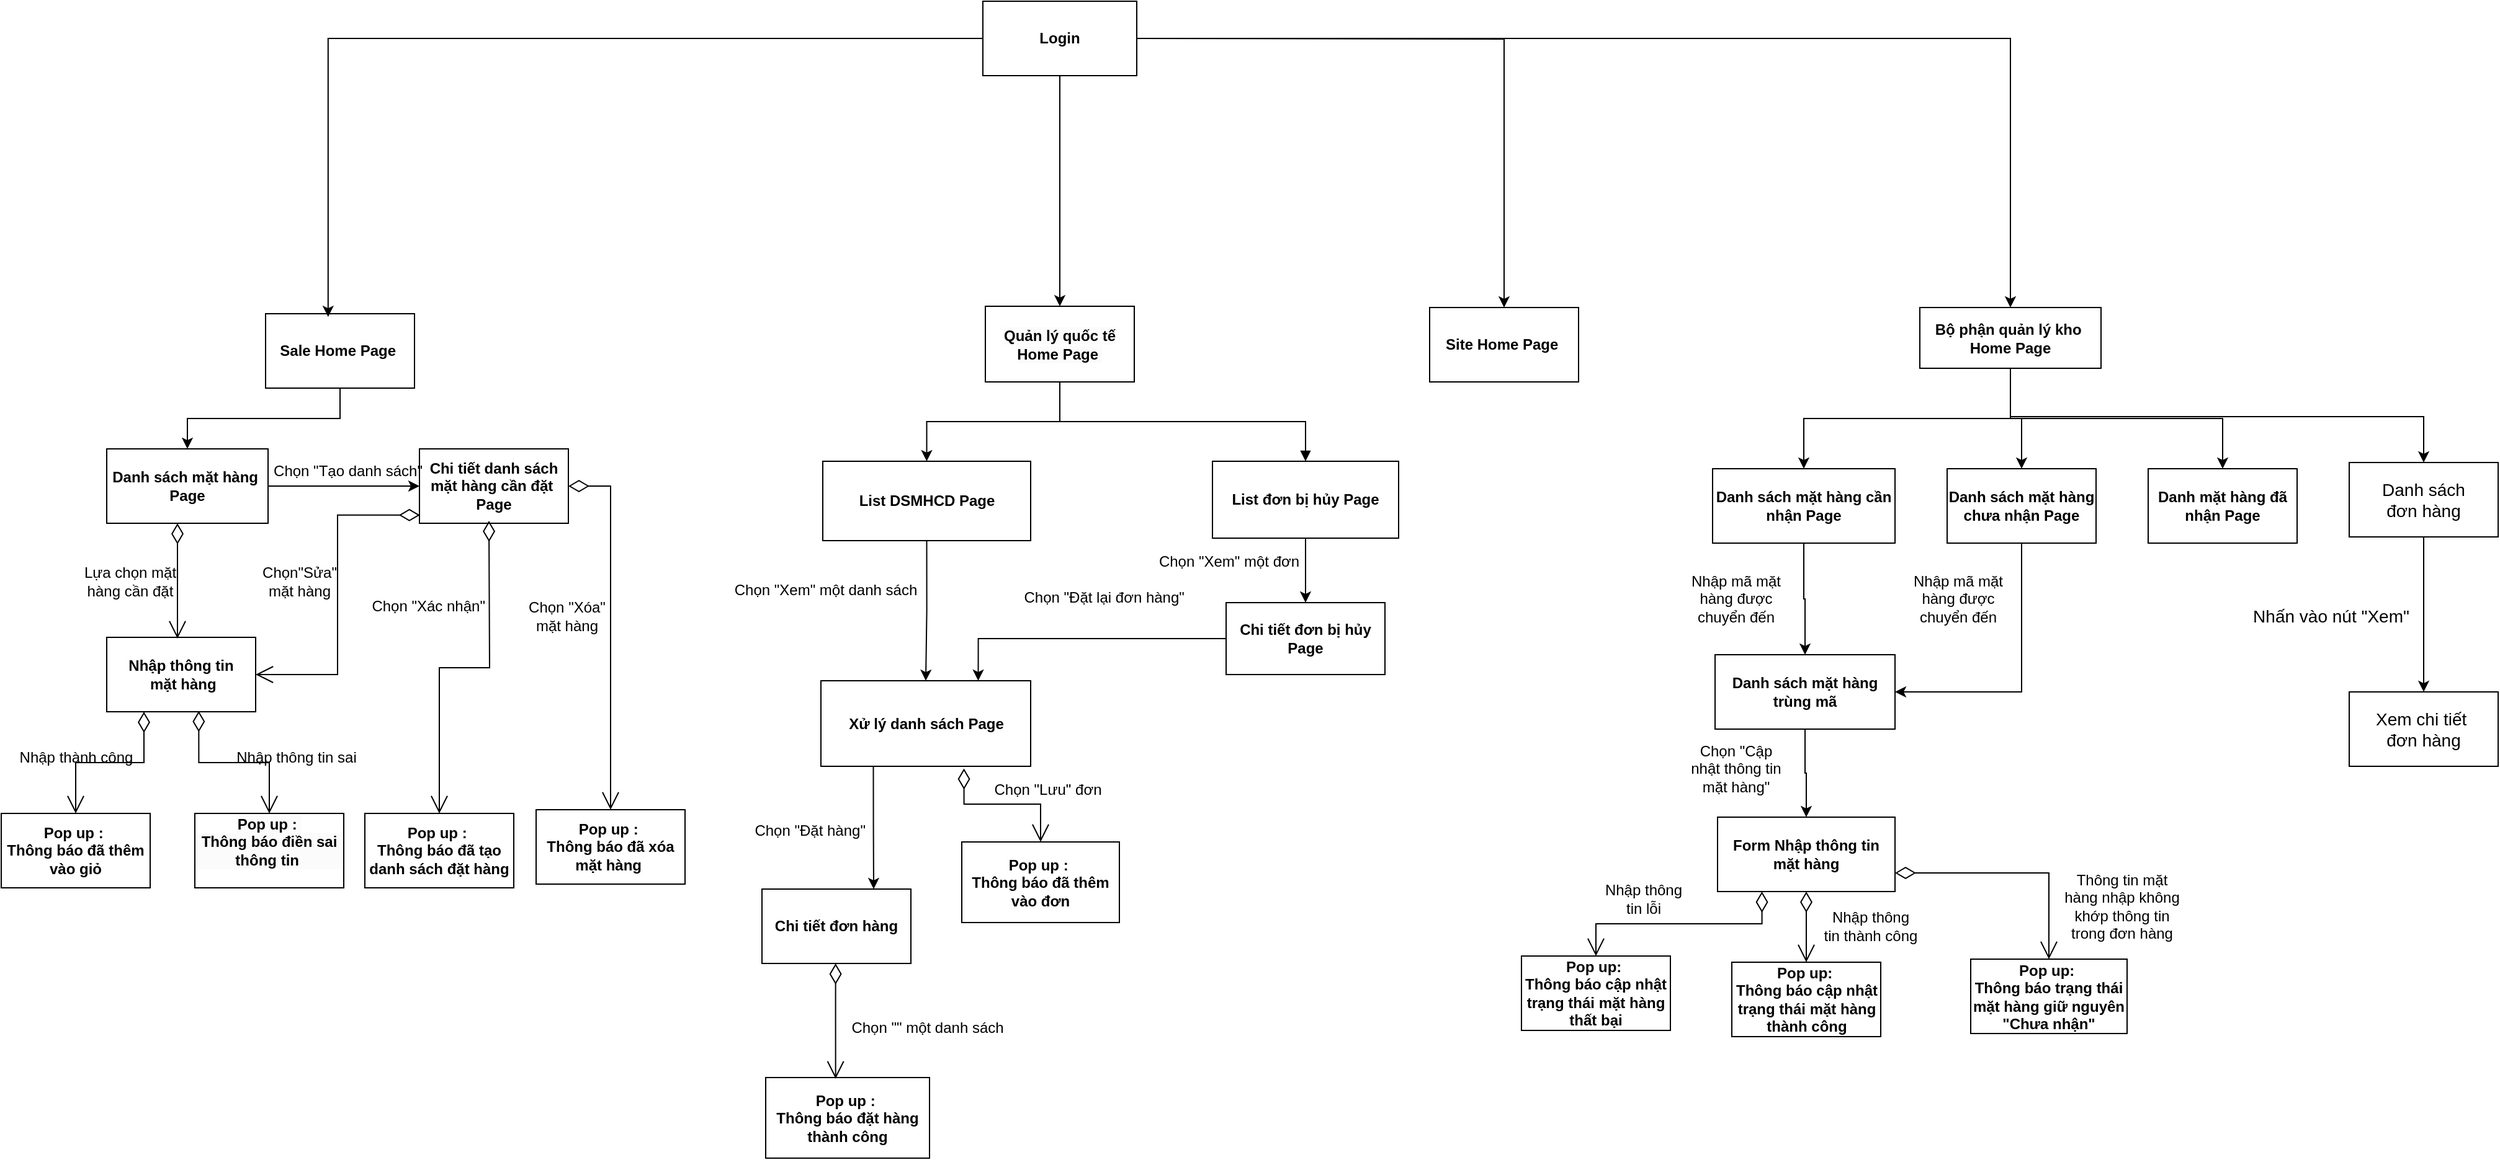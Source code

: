 <mxfile version="24.4.4" type="github">
  <diagram name="Page-1" id="52a04d89-c75d-2922-d76d-85b35f80e030">
    <mxGraphModel dx="1050" dy="1734" grid="0" gridSize="10" guides="1" tooltips="1" connect="1" arrows="1" fold="1" page="1" pageScale="1" pageWidth="1654" pageHeight="1169" background="none" math="0" shadow="0">
      <root>
        <mxCell id="0" />
        <mxCell id="1" parent="0" />
        <mxCell id="6lL3Y8PbW4Xo40wKe9JE-7" style="edgeStyle=orthogonalEdgeStyle;rounded=0;orthogonalLoop=1;jettySize=auto;html=1;" parent="1" source="EsKlLs60dFWZXzVdOSOn-10" target="EsKlLs60dFWZXzVdOSOn-14" edge="1">
          <mxGeometry relative="1" as="geometry" />
        </mxCell>
        <mxCell id="ZVAVOgew7G1M3VcpClp4-3" style="edgeStyle=orthogonalEdgeStyle;rounded=0;orthogonalLoop=1;jettySize=auto;html=1;entryX=0.5;entryY=0;entryDx=0;entryDy=0;" parent="1" source="EsKlLs60dFWZXzVdOSOn-10" target="EsKlLs60dFWZXzVdOSOn-16" edge="1">
          <mxGeometry relative="1" as="geometry">
            <Array as="points">
              <mxPoint x="1619" y="-76" />
            </Array>
          </mxGeometry>
        </mxCell>
        <mxCell id="EsKlLs60dFWZXzVdOSOn-10" value="&lt;b&gt;Login&lt;/b&gt;" style="rounded=0;whiteSpace=wrap;html=1;" parent="1" vertex="1">
          <mxGeometry x="791" y="-106" width="124" height="60" as="geometry" />
        </mxCell>
        <mxCell id="IvkqXY0jGmw6ENPNXuID-27" style="edgeStyle=orthogonalEdgeStyle;rounded=0;orthogonalLoop=1;jettySize=auto;html=1;exitX=0.5;exitY=1;exitDx=0;exitDy=0;" parent="1" source="EsKlLs60dFWZXzVdOSOn-12" target="EsKlLs60dFWZXzVdOSOn-18" edge="1">
          <mxGeometry relative="1" as="geometry" />
        </mxCell>
        <mxCell id="EsKlLs60dFWZXzVdOSOn-12" value="&lt;b&gt;Sale Home Page&amp;nbsp;&lt;/b&gt;" style="rounded=0;whiteSpace=wrap;html=1;" parent="1" vertex="1">
          <mxGeometry x="213" y="146" width="120" height="60" as="geometry" />
        </mxCell>
        <mxCell id="EsKlLs60dFWZXzVdOSOn-13" value="&lt;b&gt;&lt;br&gt;Site Home Page&amp;nbsp;&lt;/b&gt;&lt;div&gt;&lt;br&gt;&lt;/div&gt;" style="rounded=0;whiteSpace=wrap;html=1;" parent="1" vertex="1">
          <mxGeometry x="1151" y="141" width="120" height="60" as="geometry" />
        </mxCell>
        <mxCell id="6lL3Y8PbW4Xo40wKe9JE-6" style="edgeStyle=orthogonalEdgeStyle;rounded=0;orthogonalLoop=1;jettySize=auto;html=1;" parent="1" source="EsKlLs60dFWZXzVdOSOn-14" target="qVo2DtCFdnWFQjltLhzl-6" edge="1">
          <mxGeometry relative="1" as="geometry" />
        </mxCell>
        <mxCell id="EsKlLs60dFWZXzVdOSOn-14" value="&lt;b&gt;&lt;br&gt;&lt;span style=&quot;color: rgb(0, 0, 0); font-family: Helvetica; font-size: 12px; font-style: normal; font-variant-ligatures: normal; font-variant-caps: normal; letter-spacing: normal; orphans: 2; text-align: center; text-indent: 0px; text-transform: none; widows: 2; word-spacing: 0px; -webkit-text-stroke-width: 0px; white-space: normal; background-color: rgb(251, 251, 251); text-decoration-thickness: initial; text-decoration-style: initial; text-decoration-color: initial; float: none; display: inline !important;&quot;&gt;Quản lý quốc tế Home Page&amp;nbsp;&lt;/span&gt;&lt;/b&gt;&lt;div&gt;&lt;br&gt;&lt;/div&gt;" style="rounded=0;whiteSpace=wrap;html=1;" parent="1" vertex="1">
          <mxGeometry x="793" y="140" width="120" height="61" as="geometry" />
        </mxCell>
        <mxCell id="jbLtVcOsK_2qRS4H-PiG-4" style="edgeStyle=orthogonalEdgeStyle;rounded=0;orthogonalLoop=1;jettySize=auto;html=1;exitX=0.5;exitY=1;exitDx=0;exitDy=0;entryX=0.5;entryY=0;entryDx=0;entryDy=0;" parent="1" source="EsKlLs60dFWZXzVdOSOn-16" target="EsKlLs60dFWZXzVdOSOn-38" edge="1">
          <mxGeometry relative="1" as="geometry" />
        </mxCell>
        <mxCell id="jbLtVcOsK_2qRS4H-PiG-7" style="edgeStyle=orthogonalEdgeStyle;rounded=0;orthogonalLoop=1;jettySize=auto;html=1;exitX=0.5;exitY=1;exitDx=0;exitDy=0;entryX=0.5;entryY=0;entryDx=0;entryDy=0;" parent="1" source="EsKlLs60dFWZXzVdOSOn-16" target="EsKlLs60dFWZXzVdOSOn-39" edge="1">
          <mxGeometry relative="1" as="geometry" />
        </mxCell>
        <mxCell id="jbLtVcOsK_2qRS4H-PiG-8" style="edgeStyle=orthogonalEdgeStyle;rounded=0;orthogonalLoop=1;jettySize=auto;html=1;exitX=0.5;exitY=1;exitDx=0;exitDy=0;" parent="1" source="EsKlLs60dFWZXzVdOSOn-16" target="EsKlLs60dFWZXzVdOSOn-40" edge="1">
          <mxGeometry relative="1" as="geometry" />
        </mxCell>
        <mxCell id="ZVAVOgew7G1M3VcpClp4-13" style="edgeStyle=orthogonalEdgeStyle;rounded=0;orthogonalLoop=1;jettySize=auto;html=1;entryX=0.5;entryY=0;entryDx=0;entryDy=0;" parent="1" source="EsKlLs60dFWZXzVdOSOn-16" target="YizMEMNq-1YltZXNzZyN-6" edge="1">
          <mxGeometry relative="1" as="geometry">
            <Array as="points">
              <mxPoint x="1619" y="229" />
              <mxPoint x="1952" y="229" />
            </Array>
          </mxGeometry>
        </mxCell>
        <mxCell id="EsKlLs60dFWZXzVdOSOn-16" value="&lt;b&gt;Bộ phận quản lý kho&amp;nbsp;&lt;/b&gt;&lt;div&gt;&lt;b&gt;Home Page&lt;/b&gt;&lt;/div&gt;" style="rounded=0;whiteSpace=wrap;html=1;" parent="1" vertex="1">
          <mxGeometry x="1546" y="141" width="146" height="49" as="geometry" />
        </mxCell>
        <mxCell id="IvkqXY0jGmw6ENPNXuID-17" style="edgeStyle=orthogonalEdgeStyle;rounded=0;orthogonalLoop=1;jettySize=auto;html=1;entryX=0;entryY=0.5;entryDx=0;entryDy=0;" parent="1" source="EsKlLs60dFWZXzVdOSOn-18" target="EsKlLs60dFWZXzVdOSOn-25" edge="1">
          <mxGeometry relative="1" as="geometry" />
        </mxCell>
        <mxCell id="EsKlLs60dFWZXzVdOSOn-18" value="&lt;b&gt;Danh sách mặt hàng&amp;nbsp;&lt;/b&gt;&lt;div&gt;&lt;b&gt;Page&lt;/b&gt;&lt;/div&gt;" style="rounded=0;whiteSpace=wrap;html=1;" parent="1" vertex="1">
          <mxGeometry x="85" y="255" width="130" height="60" as="geometry" />
        </mxCell>
        <mxCell id="EsKlLs60dFWZXzVdOSOn-20" value="&lt;b&gt;Nhập thông tin&lt;/b&gt;&lt;div&gt;&lt;b&gt;&amp;nbsp;mặt hàng&lt;/b&gt;&lt;/div&gt;" style="rounded=0;whiteSpace=wrap;html=1;" parent="1" vertex="1">
          <mxGeometry x="85" y="407" width="120" height="60" as="geometry" />
        </mxCell>
        <mxCell id="EsKlLs60dFWZXzVdOSOn-21" value="&lt;b&gt;Pop up :&amp;nbsp;&lt;/b&gt;&lt;div&gt;&lt;b&gt;Thông báo đã thêm vào giỏ&lt;/b&gt;&lt;/div&gt;" style="rounded=0;whiteSpace=wrap;html=1;" parent="1" vertex="1">
          <mxGeometry y="549" width="120" height="60" as="geometry" />
        </mxCell>
        <mxCell id="EsKlLs60dFWZXzVdOSOn-22" value="&#xa;&lt;b style=&quot;forced-color-adjust: none; color: rgb(0, 0, 0); font-family: Helvetica; font-size: 12px; font-style: normal; font-variant-ligatures: normal; font-variant-caps: normal; letter-spacing: normal; orphans: 2; text-align: center; text-indent: 0px; text-transform: none; widows: 2; word-spacing: 0px; -webkit-text-stroke-width: 0px; white-space: normal; background-color: rgb(251, 251, 251); text-decoration-thickness: initial; text-decoration-style: initial; text-decoration-color: initial;&quot;&gt;Pop up :&amp;nbsp;&lt;/b&gt;&lt;div style=&quot;forced-color-adjust: none; color: rgb(0, 0, 0); font-family: Helvetica; font-size: 12px; font-style: normal; font-variant-ligatures: normal; font-variant-caps: normal; font-weight: 400; letter-spacing: normal; orphans: 2; text-align: center; text-indent: 0px; text-transform: none; widows: 2; word-spacing: 0px; -webkit-text-stroke-width: 0px; white-space: normal; background-color: rgb(251, 251, 251); text-decoration-thickness: initial; text-decoration-style: initial; text-decoration-color: initial;&quot;&gt;&lt;b style=&quot;forced-color-adjust: none;&quot;&gt;Thông báo điền sai thông tin&amp;nbsp;&lt;/b&gt;&lt;/div&gt;&#xa;&#xa;" style="rounded=0;whiteSpace=wrap;html=1;" parent="1" vertex="1">
          <mxGeometry x="156" y="549" width="120" height="60" as="geometry" />
        </mxCell>
        <mxCell id="EsKlLs60dFWZXzVdOSOn-25" value="&lt;b&gt;Chi tiết danh sách mặt hàng cần đặt&amp;nbsp;&lt;/b&gt;&lt;div&gt;&lt;b&gt;Page&lt;/b&gt;&lt;/div&gt;" style="rounded=0;whiteSpace=wrap;html=1;" parent="1" vertex="1">
          <mxGeometry x="337" y="255" width="120" height="60" as="geometry" />
        </mxCell>
        <mxCell id="jbLtVcOsK_2qRS4H-PiG-10" style="edgeStyle=orthogonalEdgeStyle;rounded=0;orthogonalLoop=1;jettySize=auto;html=1;exitX=0.5;exitY=1;exitDx=0;exitDy=0;entryX=0.5;entryY=0;entryDx=0;entryDy=0;" parent="1" source="EsKlLs60dFWZXzVdOSOn-38" target="jbLtVcOsK_2qRS4H-PiG-9" edge="1">
          <mxGeometry relative="1" as="geometry" />
        </mxCell>
        <mxCell id="EsKlLs60dFWZXzVdOSOn-38" value="&lt;b&gt;Danh sách mặt hàng cần nhận Page&lt;/b&gt;" style="rounded=0;whiteSpace=wrap;html=1;" parent="1" vertex="1">
          <mxGeometry x="1379" y="271" width="147" height="60" as="geometry" />
        </mxCell>
        <mxCell id="jbLtVcOsK_2qRS4H-PiG-25" style="edgeStyle=orthogonalEdgeStyle;rounded=0;orthogonalLoop=1;jettySize=auto;html=1;exitX=0.5;exitY=1;exitDx=0;exitDy=0;entryX=1;entryY=0.5;entryDx=0;entryDy=0;" parent="1" source="EsKlLs60dFWZXzVdOSOn-39" target="jbLtVcOsK_2qRS4H-PiG-9" edge="1">
          <mxGeometry relative="1" as="geometry" />
        </mxCell>
        <mxCell id="EsKlLs60dFWZXzVdOSOn-39" value="&lt;b&gt;Danh sách mặt hàng chưa nhận Page&lt;/b&gt;" style="rounded=0;whiteSpace=wrap;html=1;" parent="1" vertex="1">
          <mxGeometry x="1568" y="271" width="120" height="60" as="geometry" />
        </mxCell>
        <mxCell id="EsKlLs60dFWZXzVdOSOn-40" value="&lt;b&gt;Danh mặt hàng đã nhận Page&lt;/b&gt;" style="rounded=0;whiteSpace=wrap;html=1;" parent="1" vertex="1">
          <mxGeometry x="1730" y="271" width="120" height="60" as="geometry" />
        </mxCell>
        <mxCell id="IvkqXY0jGmw6ENPNXuID-8" value="" style="endArrow=open;html=1;endSize=12;startArrow=diamondThin;startSize=14;startFill=0;edgeStyle=orthogonalEdgeStyle;align=left;verticalAlign=bottom;rounded=0;exitX=0.618;exitY=0.99;exitDx=0;exitDy=0;exitPerimeter=0;" parent="1" source="EsKlLs60dFWZXzVdOSOn-20" target="EsKlLs60dFWZXzVdOSOn-22" edge="1">
          <mxGeometry x="-1" y="282" relative="1" as="geometry">
            <mxPoint x="82" y="348" as="sourcePoint" />
            <mxPoint x="494" y="438" as="targetPoint" />
            <mxPoint x="-257" y="167" as="offset" />
          </mxGeometry>
        </mxCell>
        <mxCell id="IvkqXY0jGmw6ENPNXuID-16" value="" style="endArrow=open;html=1;endSize=12;startArrow=diamondThin;startSize=14;startFill=0;edgeStyle=orthogonalEdgeStyle;align=left;verticalAlign=bottom;rounded=0;exitX=0.25;exitY=1;exitDx=0;exitDy=0;" parent="1" source="EsKlLs60dFWZXzVdOSOn-20" target="EsKlLs60dFWZXzVdOSOn-21" edge="1">
          <mxGeometry x="-0.097" y="-138" relative="1" as="geometry">
            <mxPoint x="18" y="294" as="sourcePoint" />
            <mxPoint x="-22" y="355" as="targetPoint" />
            <mxPoint x="79" y="-125" as="offset" />
          </mxGeometry>
        </mxCell>
        <mxCell id="IvkqXY0jGmw6ENPNXuID-19" value="&lt;b&gt;Pop up :&amp;nbsp;&lt;/b&gt;&lt;div&gt;&lt;b&gt;Thông báo đã tạo danh sách đặt hàng&lt;/b&gt;&lt;/div&gt;" style="rounded=0;whiteSpace=wrap;html=1;" parent="1" vertex="1">
          <mxGeometry x="293" y="549" width="120" height="60" as="geometry" />
        </mxCell>
        <mxCell id="IvkqXY0jGmw6ENPNXuID-29" value="&lt;b&gt;Pop up :&amp;nbsp;&lt;/b&gt;&lt;div&gt;&lt;b&gt;Thông báo đã xóa mặt hàng&amp;nbsp;&lt;/b&gt;&lt;/div&gt;" style="rounded=0;whiteSpace=wrap;html=1;" parent="1" vertex="1">
          <mxGeometry x="431" y="546" width="120" height="60" as="geometry" />
        </mxCell>
        <UserObject label="Lựa chọn mặt hàng cần đặt" placeholders="1" name="Variable" id="IvkqXY0jGmw6ENPNXuID-39">
          <mxCell style="text;html=1;strokeColor=none;fillColor=none;align=center;verticalAlign=middle;whiteSpace=wrap;overflow=hidden;" parent="1" vertex="1">
            <mxGeometry x="62" y="335.5" width="84" height="53" as="geometry" />
          </mxCell>
        </UserObject>
        <UserObject label="Nhập thông tin sai" placeholders="1" name="Variable" id="IvkqXY0jGmw6ENPNXuID-40">
          <mxCell style="text;html=1;strokeColor=none;fillColor=none;align=center;verticalAlign=middle;whiteSpace=wrap;overflow=hidden;" parent="1" vertex="1">
            <mxGeometry x="185" y="487" width="106" height="34" as="geometry" />
          </mxCell>
        </UserObject>
        <UserObject label="Nhập thành công" placeholders="1" name="Variable" id="IvkqXY0jGmw6ENPNXuID-41">
          <mxCell style="text;html=1;strokeColor=none;fillColor=none;align=center;verticalAlign=middle;whiteSpace=wrap;overflow=hidden;" parent="1" vertex="1">
            <mxGeometry x="9.5" y="487" width="101" height="34" as="geometry" />
          </mxCell>
        </UserObject>
        <UserObject label="Chọn&quot;Sửa&quot; mặt hàng" placeholders="1" name="Variable" id="IvkqXY0jGmw6ENPNXuID-42">
          <mxCell style="text;html=1;strokeColor=none;fillColor=none;align=center;verticalAlign=middle;whiteSpace=wrap;overflow=hidden;" parent="1" vertex="1">
            <mxGeometry x="201" y="345" width="79" height="34" as="geometry" />
          </mxCell>
        </UserObject>
        <UserObject label="Chọn &quot;Xóa&quot; mặt hàng" placeholders="1" name="Variable" id="IvkqXY0jGmw6ENPNXuID-44">
          <mxCell style="text;html=1;strokeColor=none;fillColor=none;align=center;verticalAlign=middle;whiteSpace=wrap;overflow=hidden;" parent="1" vertex="1">
            <mxGeometry x="416" y="373" width="80" height="34" as="geometry" />
          </mxCell>
        </UserObject>
        <UserObject label="Chọn &quot;Xác nhận&quot;&amp;nbsp;" placeholders="1" name="Variable" id="IvkqXY0jGmw6ENPNXuID-43">
          <mxCell style="text;html=1;strokeColor=none;fillColor=none;align=center;verticalAlign=middle;whiteSpace=wrap;overflow=hidden;" parent="1" vertex="1">
            <mxGeometry x="297" y="365" width="98" height="34" as="geometry" />
          </mxCell>
        </UserObject>
        <mxCell id="IvkqXY0jGmw6ENPNXuID-49" value="" style="endArrow=open;html=1;endSize=12;startArrow=diamondThin;startSize=14;startFill=0;edgeStyle=orthogonalEdgeStyle;align=left;verticalAlign=bottom;rounded=0;entryX=0.5;entryY=0;entryDx=0;entryDy=0;exitX=1;exitY=0.5;exitDx=0;exitDy=0;" parent="1" source="EsKlLs60dFWZXzVdOSOn-25" target="IvkqXY0jGmw6ENPNXuID-29" edge="1">
          <mxGeometry x="-1" y="106" relative="1" as="geometry">
            <mxPoint x="583" y="336" as="sourcePoint" />
            <mxPoint x="743" y="336" as="targetPoint" />
            <mxPoint x="-50" y="13" as="offset" />
          </mxGeometry>
        </mxCell>
        <mxCell id="IvkqXY0jGmw6ENPNXuID-50" value="" style="endArrow=open;html=1;endSize=12;startArrow=diamondThin;startSize=14;startFill=0;edgeStyle=orthogonalEdgeStyle;align=left;verticalAlign=bottom;rounded=0;entryX=1;entryY=0.5;entryDx=0;entryDy=0;exitX=0.003;exitY=0.89;exitDx=0;exitDy=0;exitPerimeter=0;" parent="1" source="EsKlLs60dFWZXzVdOSOn-25" target="EsKlLs60dFWZXzVdOSOn-20" edge="1">
          <mxGeometry x="-1" y="218" relative="1" as="geometry">
            <mxPoint x="305" y="366" as="sourcePoint" />
            <mxPoint x="514" y="417" as="targetPoint" />
            <mxPoint x="-218" y="211" as="offset" />
          </mxGeometry>
        </mxCell>
        <mxCell id="qVo2DtCFdnWFQjltLhzl-59" style="edgeStyle=orthogonalEdgeStyle;rounded=0;orthogonalLoop=1;jettySize=auto;html=1;exitX=0.5;exitY=1;exitDx=0;exitDy=0;entryX=0.5;entryY=0;entryDx=0;entryDy=0;" parent="1" source="qVo2DtCFdnWFQjltLhzl-6" target="qVo2DtCFdnWFQjltLhzl-39" edge="1">
          <mxGeometry relative="1" as="geometry" />
        </mxCell>
        <mxCell id="qVo2DtCFdnWFQjltLhzl-6" value="&lt;b&gt;List DSMHCD&amp;nbsp;&lt;/b&gt;&lt;b style=&quot;background-color: initial;&quot;&gt;Page&lt;/b&gt;" style="rounded=0;whiteSpace=wrap;html=1;" parent="1" vertex="1">
          <mxGeometry x="662" y="265" width="167.5" height="64" as="geometry" />
        </mxCell>
        <mxCell id="86HylTId_1ZEmUur1ihp-1" value="Chọn &quot;Tạo danh sách&quot;" style="text;html=1;align=center;verticalAlign=middle;resizable=0;points=[];autosize=1;strokeColor=none;fillColor=none;" parent="1" vertex="1">
          <mxGeometry x="210" y="260" width="138" height="26" as="geometry" />
        </mxCell>
        <mxCell id="qVo2DtCFdnWFQjltLhzl-8" style="edgeStyle=orthogonalEdgeStyle;rounded=0;orthogonalLoop=1;jettySize=auto;html=1;exitX=0.5;exitY=1;exitDx=0;exitDy=0;" parent="1" source="EsKlLs60dFWZXzVdOSOn-10" target="EsKlLs60dFWZXzVdOSOn-10" edge="1">
          <mxGeometry relative="1" as="geometry" />
        </mxCell>
        <mxCell id="qVo2DtCFdnWFQjltLhzl-68" style="edgeStyle=orthogonalEdgeStyle;rounded=0;orthogonalLoop=1;jettySize=auto;html=1;exitX=0.5;exitY=1;exitDx=0;exitDy=0;entryX=0.5;entryY=0;entryDx=0;entryDy=0;" parent="1" source="qVo2DtCFdnWFQjltLhzl-36" target="qVo2DtCFdnWFQjltLhzl-67" edge="1">
          <mxGeometry relative="1" as="geometry" />
        </mxCell>
        <mxCell id="qVo2DtCFdnWFQjltLhzl-36" value="&lt;b&gt;List đơn bị hủy Page&lt;/b&gt;" style="rounded=0;whiteSpace=wrap;html=1;" parent="1" vertex="1">
          <mxGeometry x="976" y="265" width="150" height="62" as="geometry" />
        </mxCell>
        <mxCell id="qVo2DtCFdnWFQjltLhzl-37" value="" style="endArrow=block;endFill=1;html=1;edgeStyle=orthogonalEdgeStyle;align=left;verticalAlign=top;rounded=0;exitX=0.5;exitY=1;exitDx=0;exitDy=0;" parent="1" source="EsKlLs60dFWZXzVdOSOn-14" target="qVo2DtCFdnWFQjltLhzl-36" edge="1">
          <mxGeometry x="-1" relative="1" as="geometry">
            <mxPoint x="694" y="352" as="sourcePoint" />
            <mxPoint x="854" y="352" as="targetPoint" />
          </mxGeometry>
        </mxCell>
        <mxCell id="6lL3Y8PbW4Xo40wKe9JE-11" value="" style="endArrow=open;html=1;endSize=12;startArrow=diamondThin;startSize=14;startFill=0;edgeStyle=orthogonalEdgeStyle;align=left;verticalAlign=bottom;rounded=0;entryX=0.5;entryY=0;entryDx=0;entryDy=0;" parent="1" target="IvkqXY0jGmw6ENPNXuID-19" edge="1">
          <mxGeometry x="-1" y="3" relative="1" as="geometry">
            <mxPoint x="393" y="313" as="sourcePoint" />
            <mxPoint x="474" y="362" as="targetPoint" />
          </mxGeometry>
        </mxCell>
        <mxCell id="qVo2DtCFdnWFQjltLhzl-52" style="edgeStyle=orthogonalEdgeStyle;rounded=0;orthogonalLoop=1;jettySize=auto;html=1;exitX=0.25;exitY=1;exitDx=0;exitDy=0;entryX=0.75;entryY=0;entryDx=0;entryDy=0;" parent="1" source="qVo2DtCFdnWFQjltLhzl-39" target="qVo2DtCFdnWFQjltLhzl-42" edge="1">
          <mxGeometry relative="1" as="geometry" />
        </mxCell>
        <mxCell id="qVo2DtCFdnWFQjltLhzl-39" value="&lt;b&gt;Xử lý danh sách&amp;nbsp;&lt;/b&gt;&lt;b style=&quot;background-color: initial;&quot;&gt;Page&lt;/b&gt;" style="rounded=0;whiteSpace=wrap;html=1;" parent="1" vertex="1">
          <mxGeometry x="660.5" y="442" width="169" height="69" as="geometry" />
        </mxCell>
        <mxCell id="qVo2DtCFdnWFQjltLhzl-42" value="&lt;b&gt;Chi tiết đơn hàng&lt;/b&gt;" style="rounded=0;whiteSpace=wrap;html=1;" parent="1" vertex="1">
          <mxGeometry x="613" y="610" width="120" height="60" as="geometry" />
        </mxCell>
        <mxCell id="qVo2DtCFdnWFQjltLhzl-45" value="&lt;b&gt;Pop up :&amp;nbsp;&lt;/b&gt;&lt;div&gt;&lt;b&gt;Thông báo đặt hàng thành công&lt;/b&gt;&lt;/div&gt;" style="rounded=0;whiteSpace=wrap;html=1;" parent="1" vertex="1">
          <mxGeometry x="616" y="762" width="132" height="65" as="geometry" />
        </mxCell>
        <mxCell id="jbLtVcOsK_2qRS4H-PiG-13" style="edgeStyle=orthogonalEdgeStyle;rounded=0;orthogonalLoop=1;jettySize=auto;html=1;exitX=0.5;exitY=1;exitDx=0;exitDy=0;" parent="1" source="jbLtVcOsK_2qRS4H-PiG-9" target="jbLtVcOsK_2qRS4H-PiG-12" edge="1">
          <mxGeometry relative="1" as="geometry" />
        </mxCell>
        <mxCell id="jbLtVcOsK_2qRS4H-PiG-9" value="&lt;b&gt;Danh sách mặt hàng trùng mã&lt;/b&gt;" style="rounded=0;whiteSpace=wrap;html=1;" parent="1" vertex="1">
          <mxGeometry x="1381" y="421" width="145" height="60" as="geometry" />
        </mxCell>
        <mxCell id="qVo2DtCFdnWFQjltLhzl-46" value="&lt;b&gt;Pop up :&amp;nbsp;&lt;/b&gt;&lt;div&gt;&lt;b&gt;Thông báo đã thêm vào đơn&lt;/b&gt;&lt;/div&gt;" style="rounded=0;whiteSpace=wrap;html=1;" parent="1" vertex="1">
          <mxGeometry x="774" y="572" width="127" height="65" as="geometry" />
        </mxCell>
        <mxCell id="jbLtVcOsK_2qRS4H-PiG-12" value="&lt;b&gt;Form Nhập thông tin mặt hàng&lt;/b&gt;" style="rounded=0;whiteSpace=wrap;html=1;" parent="1" vertex="1">
          <mxGeometry x="1383" y="552" width="143" height="60" as="geometry" />
        </mxCell>
        <mxCell id="jbLtVcOsK_2qRS4H-PiG-15" value="Chọn &quot;Cập nhật thông tin mặt hàng&quot;" style="text;html=1;align=center;verticalAlign=middle;whiteSpace=wrap;rounded=0;" parent="1" vertex="1">
          <mxGeometry x="1355" y="498" width="86" height="30" as="geometry" />
        </mxCell>
        <mxCell id="jbLtVcOsK_2qRS4H-PiG-11" value="Nhập mã mặt hàng được chuyển đến" style="text;html=1;align=center;verticalAlign=middle;whiteSpace=wrap;rounded=0;" parent="1" vertex="1">
          <mxGeometry x="1351" y="361" width="94" height="30" as="geometry" />
        </mxCell>
        <mxCell id="jWr-8pI-mbD326tFi4XF-2" value="" style="endArrow=open;html=1;endSize=12;startArrow=diamondThin;startSize=14;startFill=0;edgeStyle=orthogonalEdgeStyle;align=left;verticalAlign=bottom;rounded=0;entryX=0.5;entryY=0;entryDx=0;entryDy=0;exitX=0.682;exitY=1.026;exitDx=0;exitDy=0;exitPerimeter=0;" parent="1" source="qVo2DtCFdnWFQjltLhzl-39" target="qVo2DtCFdnWFQjltLhzl-46" edge="1">
          <mxGeometry x="-1" y="3" relative="1" as="geometry">
            <mxPoint x="749" y="498" as="sourcePoint" />
            <mxPoint x="909" y="498" as="targetPoint" />
          </mxGeometry>
        </mxCell>
        <mxCell id="jbLtVcOsK_2qRS4H-PiG-16" value="&lt;b&gt;Pop up:&amp;nbsp;&lt;/b&gt;&lt;div&gt;&lt;b&gt;Thông báo cập nhật trạng thái mặt hàng thất bại&lt;/b&gt;&lt;/div&gt;" style="rounded=0;whiteSpace=wrap;html=1;" parent="1" vertex="1">
          <mxGeometry x="1225" y="664" width="120" height="60" as="geometry" />
        </mxCell>
        <mxCell id="qVo2DtCFdnWFQjltLhzl-61" value="Chọn &quot;Xem&quot; một danh sách&lt;div&gt;&lt;br&gt;&lt;/div&gt;" style="text;html=1;align=center;verticalAlign=middle;resizable=0;points=[];autosize=1;strokeColor=none;fillColor=none;" parent="1" vertex="1">
          <mxGeometry x="581" y="355.5" width="165" height="41" as="geometry" />
        </mxCell>
        <mxCell id="qVo2DtCFdnWFQjltLhzl-62" value="Chọn &quot;Đặt hàng&lt;span style=&quot;background-color: initial;&quot;&gt;&quot;&amp;nbsp;&lt;/span&gt;&lt;div&gt;&lt;div&gt;&lt;br&gt;&lt;/div&gt;&lt;/div&gt;" style="text;html=1;align=center;verticalAlign=middle;resizable=0;points=[];autosize=1;strokeColor=none;fillColor=none;" parent="1" vertex="1">
          <mxGeometry x="597.5" y="549" width="111" height="41" as="geometry" />
        </mxCell>
        <mxCell id="jWr-8pI-mbD326tFi4XF-3" style="edgeStyle=orthogonalEdgeStyle;rounded=0;orthogonalLoop=1;jettySize=auto;html=1;entryX=0.42;entryY=0.043;entryDx=0;entryDy=0;entryPerimeter=0;" parent="1" source="EsKlLs60dFWZXzVdOSOn-10" target="EsKlLs60dFWZXzVdOSOn-12" edge="1">
          <mxGeometry relative="1" as="geometry" />
        </mxCell>
        <mxCell id="jbLtVcOsK_2qRS4H-PiG-19" value="" style="endArrow=open;html=1;endSize=12;startArrow=diamondThin;startSize=14;startFill=0;edgeStyle=orthogonalEdgeStyle;align=left;verticalAlign=bottom;rounded=0;exitX=0.25;exitY=1;exitDx=0;exitDy=0;entryX=0.5;entryY=0;entryDx=0;entryDy=0;" parent="1" source="jbLtVcOsK_2qRS4H-PiG-12" target="jbLtVcOsK_2qRS4H-PiG-16" edge="1">
          <mxGeometry x="-1" y="3" relative="1" as="geometry">
            <mxPoint x="1347" y="644" as="sourcePoint" />
            <mxPoint x="1507" y="644" as="targetPoint" />
          </mxGeometry>
        </mxCell>
        <mxCell id="jbLtVcOsK_2qRS4H-PiG-21" value="&lt;b&gt;Pop up:&amp;nbsp;&lt;/b&gt;&lt;div&gt;&lt;b&gt;Thông báo cập nhật trạng thái mặt hàng thành công&lt;/b&gt;&lt;/div&gt;" style="rounded=0;whiteSpace=wrap;html=1;" parent="1" vertex="1">
          <mxGeometry x="1394.5" y="669" width="120" height="60" as="geometry" />
        </mxCell>
        <mxCell id="jbLtVcOsK_2qRS4H-PiG-22" value="" style="endArrow=open;html=1;endSize=12;startArrow=diamondThin;startSize=14;startFill=0;edgeStyle=orthogonalEdgeStyle;align=left;verticalAlign=bottom;rounded=0;exitX=0.5;exitY=1;exitDx=0;exitDy=0;entryX=0.5;entryY=0;entryDx=0;entryDy=0;" parent="1" source="jbLtVcOsK_2qRS4H-PiG-12" target="jbLtVcOsK_2qRS4H-PiG-21" edge="1">
          <mxGeometry x="-1" y="3" relative="1" as="geometry">
            <mxPoint x="1498" y="646" as="sourcePoint" />
            <mxPoint x="1658" y="646" as="targetPoint" />
            <Array as="points" />
          </mxGeometry>
        </mxCell>
        <mxCell id="jbLtVcOsK_2qRS4H-PiG-23" value="Nhập thông tin lỗi" style="text;html=1;align=center;verticalAlign=middle;whiteSpace=wrap;rounded=0;" parent="1" vertex="1">
          <mxGeometry x="1289" y="603" width="69" height="30" as="geometry" />
        </mxCell>
        <mxCell id="qVo2DtCFdnWFQjltLhzl-64" value="Chọn &quot;Lưu&quot; đơn&lt;div&gt;&lt;br&gt;&lt;/div&gt;" style="text;html=1;align=center;verticalAlign=middle;resizable=0;points=[];autosize=1;strokeColor=none;fillColor=none;" parent="1" vertex="1">
          <mxGeometry x="791" y="516" width="104" height="41" as="geometry" />
        </mxCell>
        <mxCell id="qVo2DtCFdnWFQjltLhzl-65" value="Chọn &quot;&quot; một danh sách&lt;div&gt;&lt;br&gt;&lt;/div&gt;" style="text;html=1;align=center;verticalAlign=middle;resizable=0;points=[];autosize=1;strokeColor=none;fillColor=none;" parent="1" vertex="1">
          <mxGeometry x="675.25" y="708" width="141" height="41" as="geometry" />
        </mxCell>
        <mxCell id="jbLtVcOsK_2qRS4H-PiG-24" value="Nhập thông tin thành công" style="text;html=1;align=center;verticalAlign=middle;whiteSpace=wrap;rounded=0;" parent="1" vertex="1">
          <mxGeometry x="1467" y="625" width="79" height="30" as="geometry" />
        </mxCell>
        <mxCell id="qVo2DtCFdnWFQjltLhzl-66" style="edgeStyle=orthogonalEdgeStyle;rounded=0;orthogonalLoop=1;jettySize=auto;html=1;exitX=0.5;exitY=1;exitDx=0;exitDy=0;" parent="1" source="qVo2DtCFdnWFQjltLhzl-46" target="qVo2DtCFdnWFQjltLhzl-46" edge="1">
          <mxGeometry relative="1" as="geometry" />
        </mxCell>
        <mxCell id="jbLtVcOsK_2qRS4H-PiG-26" value="Nhập mã mặt hàng được chuyển đến" style="text;html=1;align=center;verticalAlign=middle;whiteSpace=wrap;rounded=0;" parent="1" vertex="1">
          <mxGeometry x="1530" y="361" width="94" height="30" as="geometry" />
        </mxCell>
        <mxCell id="jbLtVcOsK_2qRS4H-PiG-27" value="&lt;b&gt;Pop up:&amp;nbsp;&lt;/b&gt;&lt;div&gt;&lt;b&gt;Thông báo trạng thái mặt hàng giữ nguyên &quot;Chưa nhận&quot;&lt;/b&gt;&lt;/div&gt;" style="rounded=0;whiteSpace=wrap;html=1;" parent="1" vertex="1">
          <mxGeometry x="1587" y="666.5" width="126" height="60" as="geometry" />
        </mxCell>
        <mxCell id="jbLtVcOsK_2qRS4H-PiG-29" value="" style="endArrow=open;html=1;endSize=12;startArrow=diamondThin;startSize=14;startFill=0;edgeStyle=orthogonalEdgeStyle;align=left;verticalAlign=bottom;rounded=0;exitX=1;exitY=0.75;exitDx=0;exitDy=0;entryX=0.5;entryY=0;entryDx=0;entryDy=0;" parent="1" source="jbLtVcOsK_2qRS4H-PiG-12" target="jbLtVcOsK_2qRS4H-PiG-27" edge="1">
          <mxGeometry x="-1" y="3" relative="1" as="geometry">
            <mxPoint x="1634" y="629" as="sourcePoint" />
            <mxPoint x="1794" y="629" as="targetPoint" />
          </mxGeometry>
        </mxCell>
        <mxCell id="jbLtVcOsK_2qRS4H-PiG-30" value="Thông tin mặt hàng nhập không khớp thông tin trong đơn hàng" style="text;html=1;align=center;verticalAlign=middle;whiteSpace=wrap;rounded=0;" parent="1" vertex="1">
          <mxGeometry x="1658" y="609" width="102" height="30" as="geometry" />
        </mxCell>
        <mxCell id="qVo2DtCFdnWFQjltLhzl-71" style="edgeStyle=orthogonalEdgeStyle;rounded=0;orthogonalLoop=1;jettySize=auto;html=1;exitX=0;exitY=0.5;exitDx=0;exitDy=0;entryX=0.75;entryY=0;entryDx=0;entryDy=0;" parent="1" source="qVo2DtCFdnWFQjltLhzl-67" target="qVo2DtCFdnWFQjltLhzl-39" edge="1">
          <mxGeometry relative="1" as="geometry" />
        </mxCell>
        <mxCell id="qVo2DtCFdnWFQjltLhzl-67" value="&lt;b&gt;Chi tiết đơn bị hủy Page&lt;/b&gt;" style="rounded=0;whiteSpace=wrap;html=1;" parent="1" vertex="1">
          <mxGeometry x="987" y="379" width="128" height="58" as="geometry" />
        </mxCell>
        <mxCell id="qVo2DtCFdnWFQjltLhzl-72" value="Chọn &quot;Đặt lại đơn hàng&quot;&amp;nbsp;&lt;div&gt;&lt;br&gt;&lt;/div&gt;" style="text;html=1;align=center;verticalAlign=middle;resizable=0;points=[];autosize=1;strokeColor=none;fillColor=none;" parent="1" vertex="1">
          <mxGeometry x="815" y="361.5" width="150" height="41" as="geometry" />
        </mxCell>
        <mxCell id="qVo2DtCFdnWFQjltLhzl-74" value="Chọn &quot;Xem&quot; một đơn&lt;div&gt;&lt;br&gt;&lt;/div&gt;" style="text;html=1;align=center;verticalAlign=middle;resizable=0;points=[];autosize=1;strokeColor=none;fillColor=none;" parent="1" vertex="1">
          <mxGeometry x="923" y="332" width="131" height="41" as="geometry" />
        </mxCell>
        <mxCell id="jWr-8pI-mbD326tFi4XF-9" value="" style="endArrow=open;html=1;endSize=12;startArrow=diamondThin;startSize=14;startFill=0;edgeStyle=orthogonalEdgeStyle;align=left;verticalAlign=bottom;rounded=0;entryX=0.571;entryY=0.003;entryDx=0;entryDy=0;entryPerimeter=0;" parent="1" edge="1">
          <mxGeometry x="-1" y="3" relative="1" as="geometry">
            <mxPoint x="142" y="315" as="sourcePoint" />
            <mxPoint x="142" y="408" as="targetPoint" />
            <Array as="points">
              <mxPoint x="142" y="347" />
              <mxPoint x="142" y="347" />
            </Array>
          </mxGeometry>
        </mxCell>
        <mxCell id="YizMEMNq-1YltZXNzZyN-6" value="&lt;font style=&quot;font-size: 14px;&quot;&gt;Danh sách&lt;/font&gt;&lt;div&gt;&lt;font style=&quot;font-size: 14px;&quot;&gt;đơn hàng&lt;/font&gt;&lt;/div&gt;" style="rounded=0;whiteSpace=wrap;html=1;" parent="1" vertex="1">
          <mxGeometry x="1892" y="266" width="120" height="60" as="geometry" />
        </mxCell>
        <mxCell id="YizMEMNq-1YltZXNzZyN-11" value="&lt;font style=&quot;font-size: 14px;&quot;&gt;Nhấn vào nút &quot;Xem&quot;&lt;/font&gt;" style="text;html=1;align=center;verticalAlign=middle;resizable=0;points=[];autosize=1;strokeColor=none;fillColor=none;" parent="1" vertex="1">
          <mxGeometry x="1805" y="375.5" width="144" height="29" as="geometry" />
        </mxCell>
        <mxCell id="YizMEMNq-1YltZXNzZyN-21" value="" style="edgeStyle=orthogonalEdgeStyle;rounded=0;orthogonalLoop=1;jettySize=auto;html=1;exitX=0.5;exitY=1;exitDx=0;exitDy=0;" parent="1" source="YizMEMNq-1YltZXNzZyN-6" target="YizMEMNq-1YltZXNzZyN-8" edge="1">
          <mxGeometry relative="1" as="geometry">
            <mxPoint x="2274" y="375" as="sourcePoint" />
            <mxPoint x="2274" y="581" as="targetPoint" />
          </mxGeometry>
        </mxCell>
        <mxCell id="YizMEMNq-1YltZXNzZyN-8" value="&lt;font style=&quot;font-size: 14px;&quot;&gt;Xem chi tiết&amp;nbsp;&lt;/font&gt;&lt;div style=&quot;font-size: 14px;&quot;&gt;&lt;font style=&quot;font-size: 14px;&quot;&gt;đơn hàng&lt;/font&gt;&lt;/div&gt;" style="rounded=0;whiteSpace=wrap;html=1;" parent="1" vertex="1">
          <mxGeometry x="1892" y="451" width="120" height="60" as="geometry" />
        </mxCell>
        <mxCell id="ZVAVOgew7G1M3VcpClp4-16" value="" style="endArrow=open;html=1;endSize=12;startArrow=diamondThin;startSize=14;startFill=0;edgeStyle=orthogonalEdgeStyle;align=left;verticalAlign=bottom;rounded=0;entryX=0.571;entryY=0.003;entryDx=0;entryDy=0;entryPerimeter=0;" parent="1" edge="1">
          <mxGeometry x="-1" y="3" relative="1" as="geometry">
            <mxPoint x="672.33" y="670" as="sourcePoint" />
            <mxPoint x="672.33" y="763" as="targetPoint" />
            <Array as="points">
              <mxPoint x="672.33" y="702" />
              <mxPoint x="672.33" y="702" />
            </Array>
          </mxGeometry>
        </mxCell>
        <mxCell id="qVo2DtCFdnWFQjltLhzl-95" style="edgeStyle=orthogonalEdgeStyle;rounded=0;orthogonalLoop=1;jettySize=auto;html=1;exitX=1;exitY=0.75;exitDx=0;exitDy=0;entryX=0.5;entryY=0;entryDx=0;entryDy=0;" parent="1" target="EsKlLs60dFWZXzVdOSOn-13" edge="1">
          <mxGeometry relative="1" as="geometry">
            <mxPoint x="915" y="-76" as="sourcePoint" />
            <mxPoint x="1217" y="91" as="targetPoint" />
          </mxGeometry>
        </mxCell>
      </root>
    </mxGraphModel>
  </diagram>
</mxfile>

